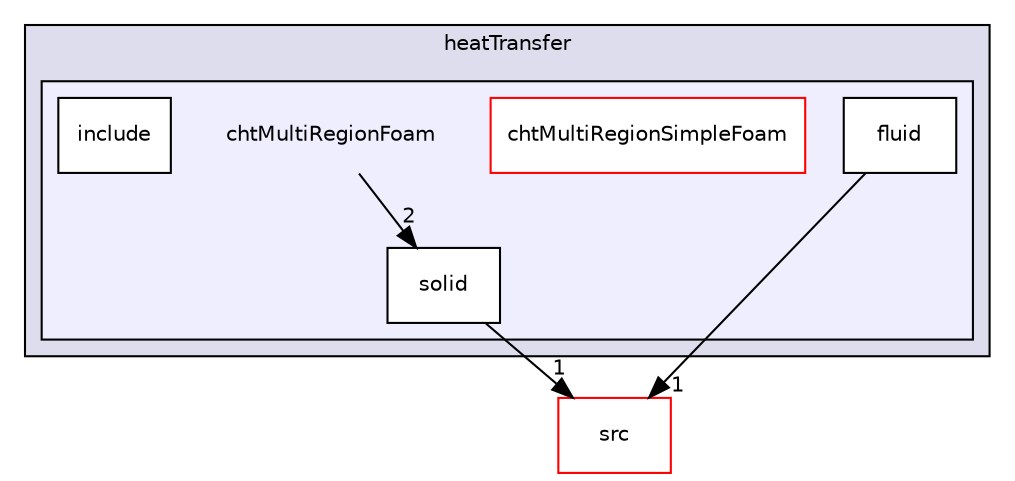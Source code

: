 digraph "applications/solvers/heatTransfer/chtMultiRegionFoam" {
  bgcolor=transparent;
  compound=true
  node [ fontsize="10", fontname="Helvetica"];
  edge [ labelfontsize="10", labelfontname="Helvetica"];
  subgraph clusterdir_faee72e18493b47f6f5cdf576f4c62ea {
    graph [ bgcolor="#ddddee", pencolor="black", label="heatTransfer" fontname="Helvetica", fontsize="10", URL="dir_faee72e18493b47f6f5cdf576f4c62ea.html"]
  subgraph clusterdir_b757d9b58d85b680e78ff2fbfc645379 {
    graph [ bgcolor="#eeeeff", pencolor="black", label="" URL="dir_b757d9b58d85b680e78ff2fbfc645379.html"];
    dir_b757d9b58d85b680e78ff2fbfc645379 [shape=plaintext label="chtMultiRegionFoam"];
    dir_7ecfd1dac3553496cb15f774e1c2dc42 [shape=box label="chtMultiRegionSimpleFoam" color="red" fillcolor="white" style="filled" URL="dir_7ecfd1dac3553496cb15f774e1c2dc42.html"];
    dir_f38701d3d3d3380a573c164d57b67c0d [shape=box label="fluid" color="black" fillcolor="white" style="filled" URL="dir_f38701d3d3d3380a573c164d57b67c0d.html"];
    dir_f98dc9ec75b4cbad8bbc63eda48ad930 [shape=box label="include" color="black" fillcolor="white" style="filled" URL="dir_f98dc9ec75b4cbad8bbc63eda48ad930.html"];
    dir_f9196e585d80e723775f2c3692e72bb2 [shape=box label="solid" color="black" fillcolor="white" style="filled" URL="dir_f9196e585d80e723775f2c3692e72bb2.html"];
  }
  }
  dir_68267d1309a1af8e8297ef4c3efbcdba [shape=box label="src" color="red" URL="dir_68267d1309a1af8e8297ef4c3efbcdba.html"];
  dir_f9196e585d80e723775f2c3692e72bb2->dir_68267d1309a1af8e8297ef4c3efbcdba [headlabel="1", labeldistance=1.5 headhref="dir_000078_000730.html"];
  dir_b757d9b58d85b680e78ff2fbfc645379->dir_f9196e585d80e723775f2c3692e72bb2 [headlabel="2", labeldistance=1.5 headhref="dir_000046_000078.html"];
  dir_f38701d3d3d3380a573c164d57b67c0d->dir_68267d1309a1af8e8297ef4c3efbcdba [headlabel="1", labeldistance=1.5 headhref="dir_000049_000730.html"];
}
